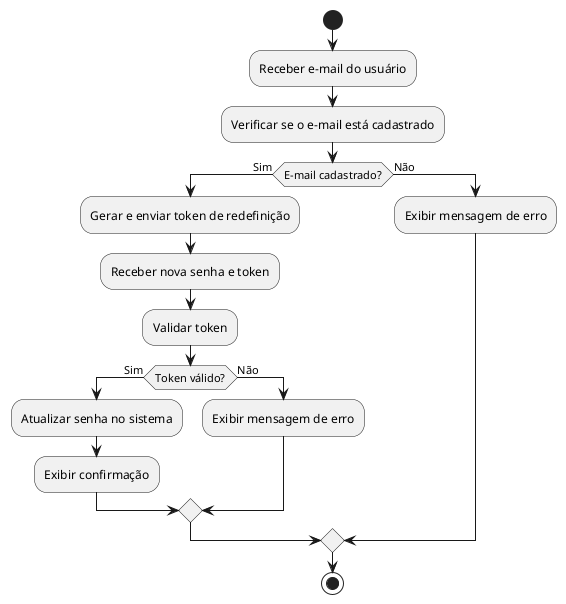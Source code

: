 @startuml
start

:Receber e-mail do usuário;
:Verificar se o e-mail está cadastrado;
if (E-mail cadastrado?) then (Sim)
  :Gerar e enviar token de redefinição;
  :Receber nova senha e token;
  :Validar token;
  if (Token válido?) then (Sim)
    :Atualizar senha no sistema;
    :Exibir confirmação;
  else (Não)
    :Exibir mensagem de erro;
  endif
else (Não)
  :Exibir mensagem de erro;

endif

stop
@enduml